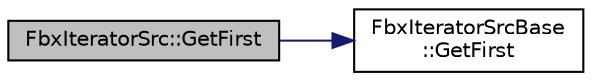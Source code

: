 digraph "FbxIteratorSrc::GetFirst"
{
  edge [fontname="Helvetica",fontsize="10",labelfontname="Helvetica",labelfontsize="10"];
  node [fontname="Helvetica",fontsize="10",shape=record];
  rankdir="LR";
  Node4 [label="FbxIteratorSrc::GetFirst",height=0.2,width=0.4,color="black", fillcolor="grey75", style="filled", fontcolor="black"];
  Node4 -> Node5 [color="midnightblue",fontsize="10",style="solid",fontname="Helvetica"];
  Node5 [label="FbxIteratorSrcBase\l::GetFirst",height=0.2,width=0.4,color="black", fillcolor="white", style="filled",URL="$class_fbx_iterator_src_base.html#a19eea19f9f5fe3e94cc4a9fc626404c4"];
}
